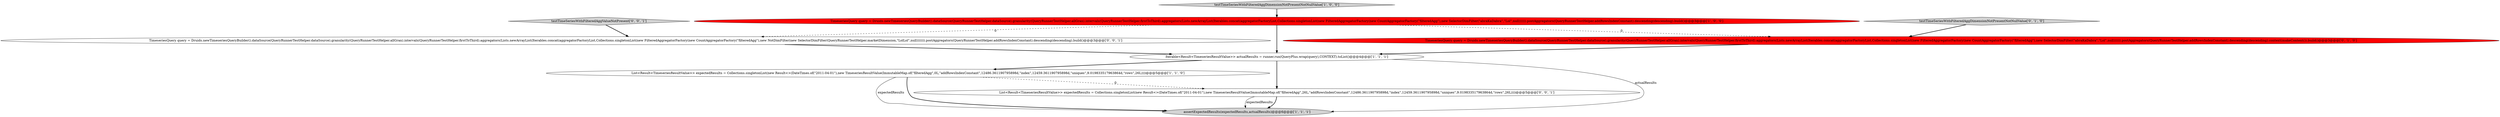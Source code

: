digraph {
7 [style = filled, label = "testTimeSeriesWithFilteredAggValueNotPresent['0', '0', '1']", fillcolor = lightgray, shape = diamond image = "AAA0AAABBB3BBB"];
2 [style = filled, label = "TimeseriesQuery query = Druids.newTimeseriesQueryBuilder().dataSource(QueryRunnerTestHelper.dataSource).granularity(QueryRunnerTestHelper.allGran).intervals(QueryRunnerTestHelper.firstToThird).aggregators(Lists.newArrayList(Iterables.concat(aggregatorFactoryList,Collections.singletonList(new FilteredAggregatorFactory(new CountAggregatorFactory(\"filteredAgg\"),new SelectorDimFilter(\"abraKaDabra\",\"Lol\",null)))))).postAggregators(QueryRunnerTestHelper.addRowsIndexConstant).descending(descending).build()@@@3@@@['1', '0', '0']", fillcolor = red, shape = ellipse image = "AAA1AAABBB1BBB"];
4 [style = filled, label = "testTimeSeriesWithFilteredAggDimensionNotPresentNotNullValue['1', '0', '0']", fillcolor = lightgray, shape = diamond image = "AAA0AAABBB1BBB"];
5 [style = filled, label = "TimeseriesQuery query = Druids.newTimeseriesQueryBuilder().dataSource(QueryRunnerTestHelper.dataSource).granularity(QueryRunnerTestHelper.allGran).intervals(QueryRunnerTestHelper.firstToThird).aggregators(Lists.newArrayList(Iterables.concat(aggregatorFactoryList,Collections.singletonList(new FilteredAggregatorFactory(new CountAggregatorFactory(\"filteredAgg\"),new SelectorDimFilter(\"abraKaDabra\",\"Lol\",null)))))).postAggregators(QueryRunnerTestHelper.addRowsIndexConstant).descending(descending).context(makeContext()).build()@@@3@@@['0', '1', '0']", fillcolor = red, shape = ellipse image = "AAA1AAABBB2BBB"];
9 [style = filled, label = "TimeseriesQuery query = Druids.newTimeseriesQueryBuilder().dataSource(QueryRunnerTestHelper.dataSource).granularity(QueryRunnerTestHelper.allGran).intervals(QueryRunnerTestHelper.firstToThird).aggregators(Lists.newArrayList(Iterables.concat(aggregatorFactoryList,Collections.singletonList(new FilteredAggregatorFactory(new CountAggregatorFactory(\"filteredAgg\"),new NotDimFilter(new SelectorDimFilter(QueryRunnerTestHelper.marketDimension,\"LolLol\",null))))))).postAggregators(QueryRunnerTestHelper.addRowsIndexConstant).descending(descending).build()@@@3@@@['0', '0', '1']", fillcolor = white, shape = ellipse image = "AAA0AAABBB3BBB"];
3 [style = filled, label = "List<Result<TimeseriesResultValue>> expectedResults = Collections.singletonList(new Result<>(DateTimes.of(\"2011-04-01\"),new TimeseriesResultValue(ImmutableMap.of(\"filteredAgg\",0L,\"addRowsIndexConstant\",12486.361190795898d,\"index\",12459.361190795898d,\"uniques\",9.019833517963864d,\"rows\",26L))))@@@5@@@['1', '1', '0']", fillcolor = white, shape = ellipse image = "AAA0AAABBB1BBB"];
6 [style = filled, label = "testTimeSeriesWithFilteredAggDimensionNotPresentNotNullValue['0', '1', '0']", fillcolor = lightgray, shape = diamond image = "AAA0AAABBB2BBB"];
0 [style = filled, label = "assertExpectedResults(expectedResults,actualResults)@@@6@@@['1', '1', '1']", fillcolor = lightgray, shape = ellipse image = "AAA0AAABBB1BBB"];
8 [style = filled, label = "List<Result<TimeseriesResultValue>> expectedResults = Collections.singletonList(new Result<>(DateTimes.of(\"2011-04-01\"),new TimeseriesResultValue(ImmutableMap.of(\"filteredAgg\",26L,\"addRowsIndexConstant\",12486.361190795898d,\"index\",12459.361190795898d,\"uniques\",9.019833517963864d,\"rows\",26L))))@@@5@@@['0', '0', '1']", fillcolor = white, shape = ellipse image = "AAA0AAABBB3BBB"];
1 [style = filled, label = "Iterable<Result<TimeseriesResultValue>> actualResults = runner.run(QueryPlus.wrap(query),CONTEXT).toList()@@@4@@@['1', '1', '1']", fillcolor = white, shape = ellipse image = "AAA0AAABBB1BBB"];
1->3 [style = bold, label=""];
8->0 [style = bold, label=""];
7->9 [style = bold, label=""];
3->0 [style = solid, label="expectedResults"];
5->1 [style = bold, label=""];
6->5 [style = bold, label=""];
2->5 [style = dashed, label="0"];
3->8 [style = dashed, label="0"];
1->0 [style = solid, label="actualResults"];
4->2 [style = bold, label=""];
1->8 [style = bold, label=""];
9->1 [style = bold, label=""];
2->9 [style = dashed, label="0"];
8->0 [style = solid, label="expectedResults"];
2->1 [style = bold, label=""];
3->0 [style = bold, label=""];
}
